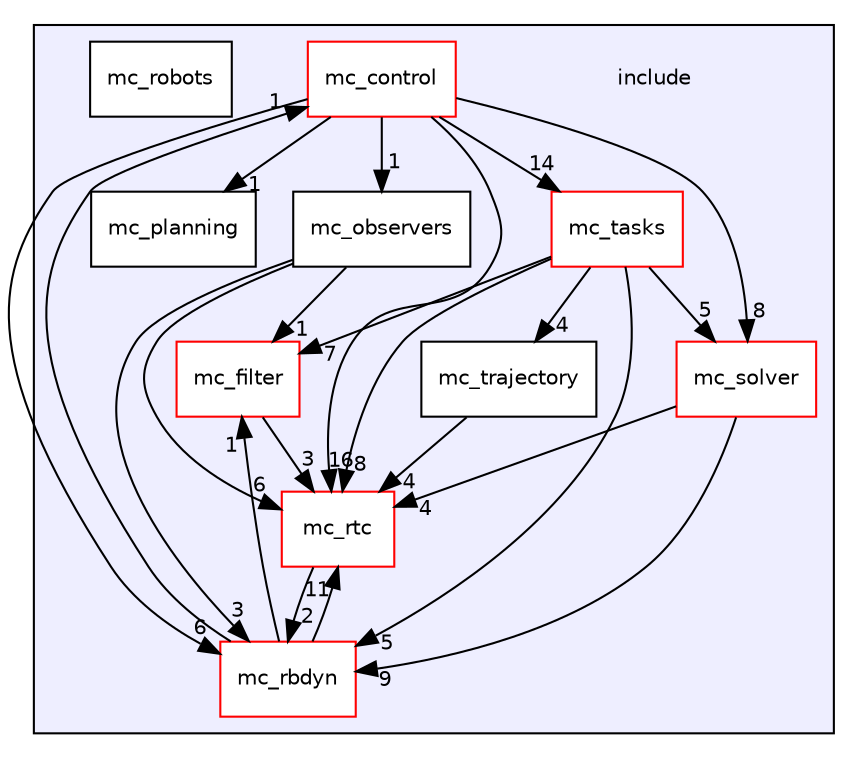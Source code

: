 digraph "include" {
  compound=true
  node [ fontsize="10", fontname="Helvetica"];
  edge [ labelfontsize="10", labelfontname="Helvetica"];
  subgraph clusterdir_d44c64559bbebec7f509842c48db8b23 {
    graph [ bgcolor="#eeeeff", pencolor="black", label="" URL="dir_d44c64559bbebec7f509842c48db8b23.html"];
    dir_d44c64559bbebec7f509842c48db8b23 [shape=plaintext label="include"];
    dir_8a948ff1aa35df8f7730fc54bf71041a [shape=box label="mc_control" color="red" fillcolor="white" style="filled" URL="dir_8a948ff1aa35df8f7730fc54bf71041a.html"];
    dir_81ddcdc3813edc8a5609c37787e58a68 [shape=box label="mc_filter" color="red" fillcolor="white" style="filled" URL="dir_81ddcdc3813edc8a5609c37787e58a68.html"];
    dir_dd557f61e1b89092937f946325ef4783 [shape=box label="mc_observers" color="black" fillcolor="white" style="filled" URL="dir_dd557f61e1b89092937f946325ef4783.html"];
    dir_07d3c227ab2f47ab361e8e4c5a7f6b3c [shape=box label="mc_planning" color="black" fillcolor="white" style="filled" URL="dir_07d3c227ab2f47ab361e8e4c5a7f6b3c.html"];
    dir_314ec80f2fc36a4630429f4d5408038e [shape=box label="mc_rbdyn" color="red" fillcolor="white" style="filled" URL="dir_314ec80f2fc36a4630429f4d5408038e.html"];
    dir_bdd1e3963958c16d978788161539a083 [shape=box label="mc_robots" color="black" fillcolor="white" style="filled" URL="dir_bdd1e3963958c16d978788161539a083.html"];
    dir_379a22462e4fb075f5428ea3ff528930 [shape=box label="mc_rtc" color="red" fillcolor="white" style="filled" URL="dir_379a22462e4fb075f5428ea3ff528930.html"];
    dir_fad12f0f0b10f75a80792b958ab0d808 [shape=box label="mc_solver" color="red" fillcolor="white" style="filled" URL="dir_fad12f0f0b10f75a80792b958ab0d808.html"];
    dir_c5d9ba9e59fcda315855869f4a23a264 [shape=box label="mc_tasks" color="red" fillcolor="white" style="filled" URL="dir_c5d9ba9e59fcda315855869f4a23a264.html"];
    dir_66252c19127e6830ae8826000552c89a [shape=box label="mc_trajectory" color="black" fillcolor="white" style="filled" URL="dir_66252c19127e6830ae8826000552c89a.html"];
  }
  dir_c5d9ba9e59fcda315855869f4a23a264->dir_66252c19127e6830ae8826000552c89a [headlabel="4", labeldistance=1.5 headhref="dir_000011_000012.html"];
  dir_c5d9ba9e59fcda315855869f4a23a264->dir_314ec80f2fc36a4630429f4d5408038e [headlabel="5", labeldistance=1.5 headhref="dir_000011_000006.html"];
  dir_c5d9ba9e59fcda315855869f4a23a264->dir_379a22462e4fb075f5428ea3ff528930 [headlabel="8", labeldistance=1.5 headhref="dir_000011_000008.html"];
  dir_c5d9ba9e59fcda315855869f4a23a264->dir_fad12f0f0b10f75a80792b958ab0d808 [headlabel="5", labeldistance=1.5 headhref="dir_000011_000010.html"];
  dir_c5d9ba9e59fcda315855869f4a23a264->dir_81ddcdc3813edc8a5609c37787e58a68 [headlabel="7", labeldistance=1.5 headhref="dir_000011_000013.html"];
  dir_66252c19127e6830ae8826000552c89a->dir_379a22462e4fb075f5428ea3ff528930 [headlabel="4", labeldistance=1.5 headhref="dir_000012_000008.html"];
  dir_314ec80f2fc36a4630429f4d5408038e->dir_379a22462e4fb075f5428ea3ff528930 [headlabel="11", labeldistance=1.5 headhref="dir_000006_000008.html"];
  dir_314ec80f2fc36a4630429f4d5408038e->dir_8a948ff1aa35df8f7730fc54bf71041a [headlabel="1", labeldistance=1.5 headhref="dir_000006_000001.html"];
  dir_314ec80f2fc36a4630429f4d5408038e->dir_81ddcdc3813edc8a5609c37787e58a68 [headlabel="1", labeldistance=1.5 headhref="dir_000006_000013.html"];
  dir_379a22462e4fb075f5428ea3ff528930->dir_314ec80f2fc36a4630429f4d5408038e [headlabel="2", labeldistance=1.5 headhref="dir_000008_000006.html"];
  dir_dd557f61e1b89092937f946325ef4783->dir_314ec80f2fc36a4630429f4d5408038e [headlabel="3", labeldistance=1.5 headhref="dir_000004_000006.html"];
  dir_dd557f61e1b89092937f946325ef4783->dir_379a22462e4fb075f5428ea3ff528930 [headlabel="6", labeldistance=1.5 headhref="dir_000004_000008.html"];
  dir_dd557f61e1b89092937f946325ef4783->dir_81ddcdc3813edc8a5609c37787e58a68 [headlabel="1", labeldistance=1.5 headhref="dir_000004_000013.html"];
  dir_8a948ff1aa35df8f7730fc54bf71041a->dir_c5d9ba9e59fcda315855869f4a23a264 [headlabel="14", labeldistance=1.5 headhref="dir_000001_000011.html"];
  dir_8a948ff1aa35df8f7730fc54bf71041a->dir_314ec80f2fc36a4630429f4d5408038e [headlabel="6", labeldistance=1.5 headhref="dir_000001_000006.html"];
  dir_8a948ff1aa35df8f7730fc54bf71041a->dir_379a22462e4fb075f5428ea3ff528930 [headlabel="16", labeldistance=1.5 headhref="dir_000001_000008.html"];
  dir_8a948ff1aa35df8f7730fc54bf71041a->dir_dd557f61e1b89092937f946325ef4783 [headlabel="1", labeldistance=1.5 headhref="dir_000001_000004.html"];
  dir_8a948ff1aa35df8f7730fc54bf71041a->dir_fad12f0f0b10f75a80792b958ab0d808 [headlabel="8", labeldistance=1.5 headhref="dir_000001_000010.html"];
  dir_8a948ff1aa35df8f7730fc54bf71041a->dir_07d3c227ab2f47ab361e8e4c5a7f6b3c [headlabel="1", labeldistance=1.5 headhref="dir_000001_000005.html"];
  dir_fad12f0f0b10f75a80792b958ab0d808->dir_314ec80f2fc36a4630429f4d5408038e [headlabel="9", labeldistance=1.5 headhref="dir_000010_000006.html"];
  dir_fad12f0f0b10f75a80792b958ab0d808->dir_379a22462e4fb075f5428ea3ff528930 [headlabel="4", labeldistance=1.5 headhref="dir_000010_000008.html"];
  dir_81ddcdc3813edc8a5609c37787e58a68->dir_379a22462e4fb075f5428ea3ff528930 [headlabel="3", labeldistance=1.5 headhref="dir_000013_000008.html"];
}

